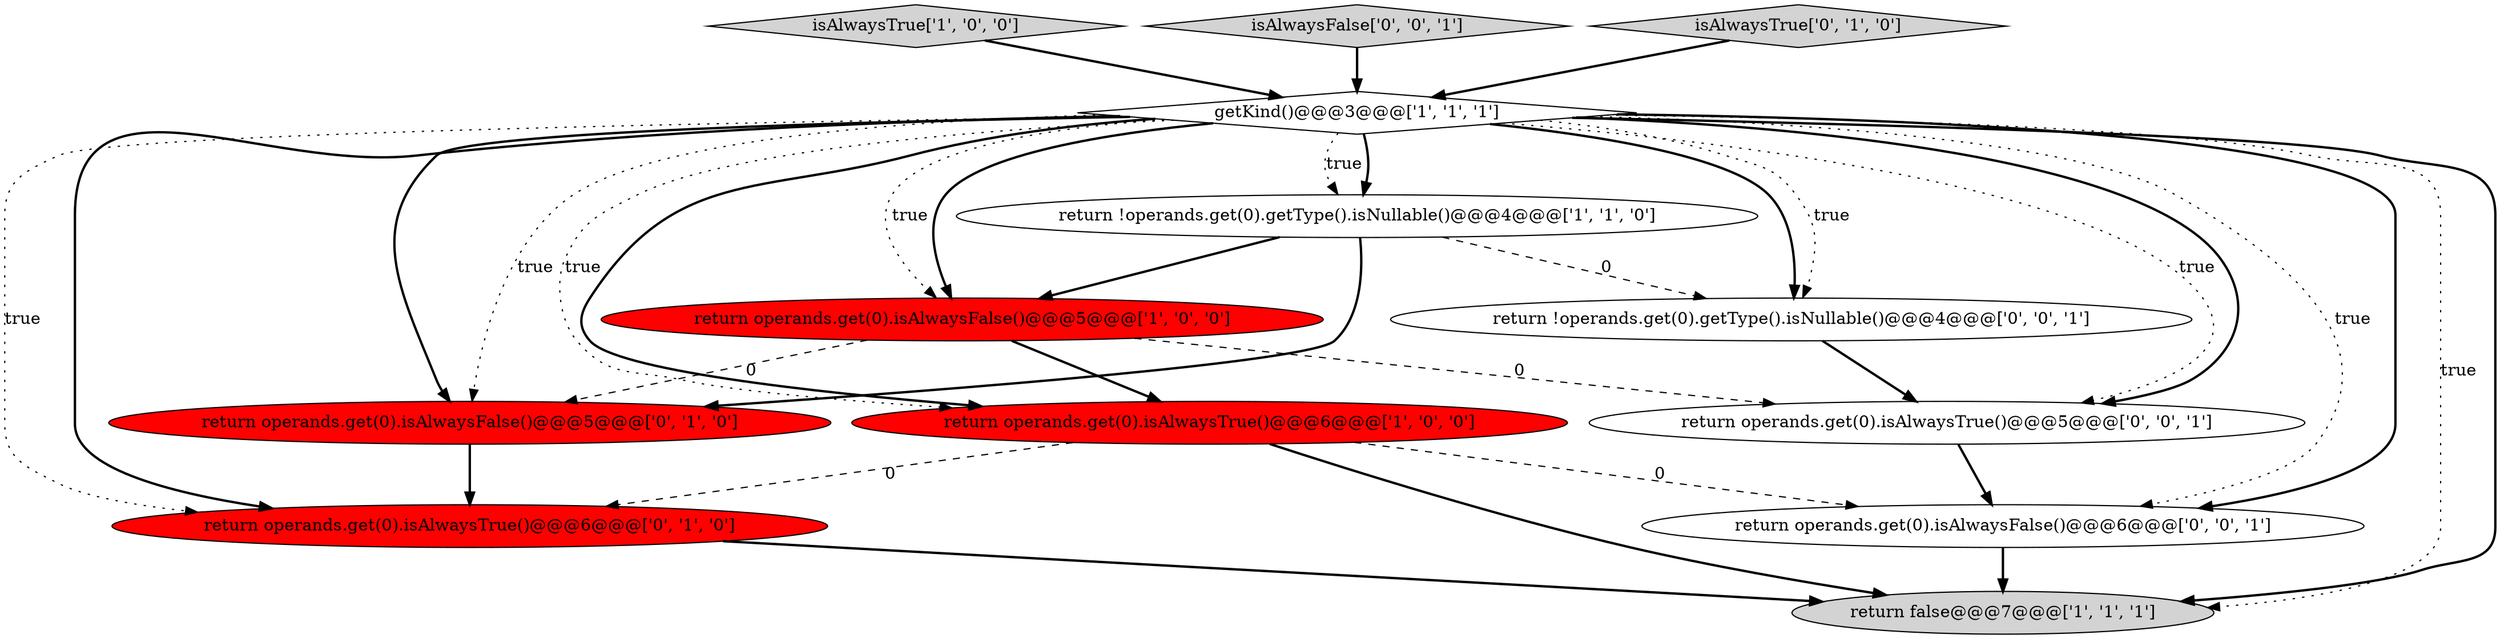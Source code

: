 digraph {
8 [style = filled, label = "return operands.get(0).isAlwaysFalse()@@@5@@@['0', '1', '0']", fillcolor = red, shape = ellipse image = "AAA1AAABBB2BBB"];
1 [style = filled, label = "return operands.get(0).isAlwaysTrue()@@@6@@@['1', '0', '0']", fillcolor = red, shape = ellipse image = "AAA1AAABBB1BBB"];
12 [style = filled, label = "return !operands.get(0).getType().isNullable()@@@4@@@['0', '0', '1']", fillcolor = white, shape = ellipse image = "AAA0AAABBB3BBB"];
7 [style = filled, label = "return operands.get(0).isAlwaysTrue()@@@6@@@['0', '1', '0']", fillcolor = red, shape = ellipse image = "AAA1AAABBB2BBB"];
2 [style = filled, label = "isAlwaysTrue['1', '0', '0']", fillcolor = lightgray, shape = diamond image = "AAA0AAABBB1BBB"];
9 [style = filled, label = "return operands.get(0).isAlwaysFalse()@@@6@@@['0', '0', '1']", fillcolor = white, shape = ellipse image = "AAA0AAABBB3BBB"];
3 [style = filled, label = "getKind()@@@3@@@['1', '1', '1']", fillcolor = white, shape = diamond image = "AAA0AAABBB1BBB"];
10 [style = filled, label = "isAlwaysFalse['0', '0', '1']", fillcolor = lightgray, shape = diamond image = "AAA0AAABBB3BBB"];
11 [style = filled, label = "return operands.get(0).isAlwaysTrue()@@@5@@@['0', '0', '1']", fillcolor = white, shape = ellipse image = "AAA0AAABBB3BBB"];
0 [style = filled, label = "return !operands.get(0).getType().isNullable()@@@4@@@['1', '1', '0']", fillcolor = white, shape = ellipse image = "AAA0AAABBB1BBB"];
4 [style = filled, label = "return false@@@7@@@['1', '1', '1']", fillcolor = lightgray, shape = ellipse image = "AAA0AAABBB1BBB"];
5 [style = filled, label = "return operands.get(0).isAlwaysFalse()@@@5@@@['1', '0', '0']", fillcolor = red, shape = ellipse image = "AAA1AAABBB1BBB"];
6 [style = filled, label = "isAlwaysTrue['0', '1', '0']", fillcolor = lightgray, shape = diamond image = "AAA0AAABBB2BBB"];
3->11 [style = dotted, label="true"];
6->3 [style = bold, label=""];
1->4 [style = bold, label=""];
3->7 [style = dotted, label="true"];
3->1 [style = bold, label=""];
2->3 [style = bold, label=""];
9->4 [style = bold, label=""];
12->11 [style = bold, label=""];
3->11 [style = bold, label=""];
3->4 [style = dotted, label="true"];
10->3 [style = bold, label=""];
1->9 [style = dashed, label="0"];
7->4 [style = bold, label=""];
3->9 [style = dotted, label="true"];
3->12 [style = bold, label=""];
0->12 [style = dashed, label="0"];
11->9 [style = bold, label=""];
3->4 [style = bold, label=""];
3->0 [style = bold, label=""];
8->7 [style = bold, label=""];
3->9 [style = bold, label=""];
5->1 [style = bold, label=""];
3->5 [style = bold, label=""];
3->5 [style = dotted, label="true"];
5->11 [style = dashed, label="0"];
3->7 [style = bold, label=""];
3->12 [style = dotted, label="true"];
3->8 [style = bold, label=""];
0->8 [style = bold, label=""];
3->0 [style = dotted, label="true"];
5->8 [style = dashed, label="0"];
1->7 [style = dashed, label="0"];
3->8 [style = dotted, label="true"];
3->1 [style = dotted, label="true"];
0->5 [style = bold, label=""];
}
